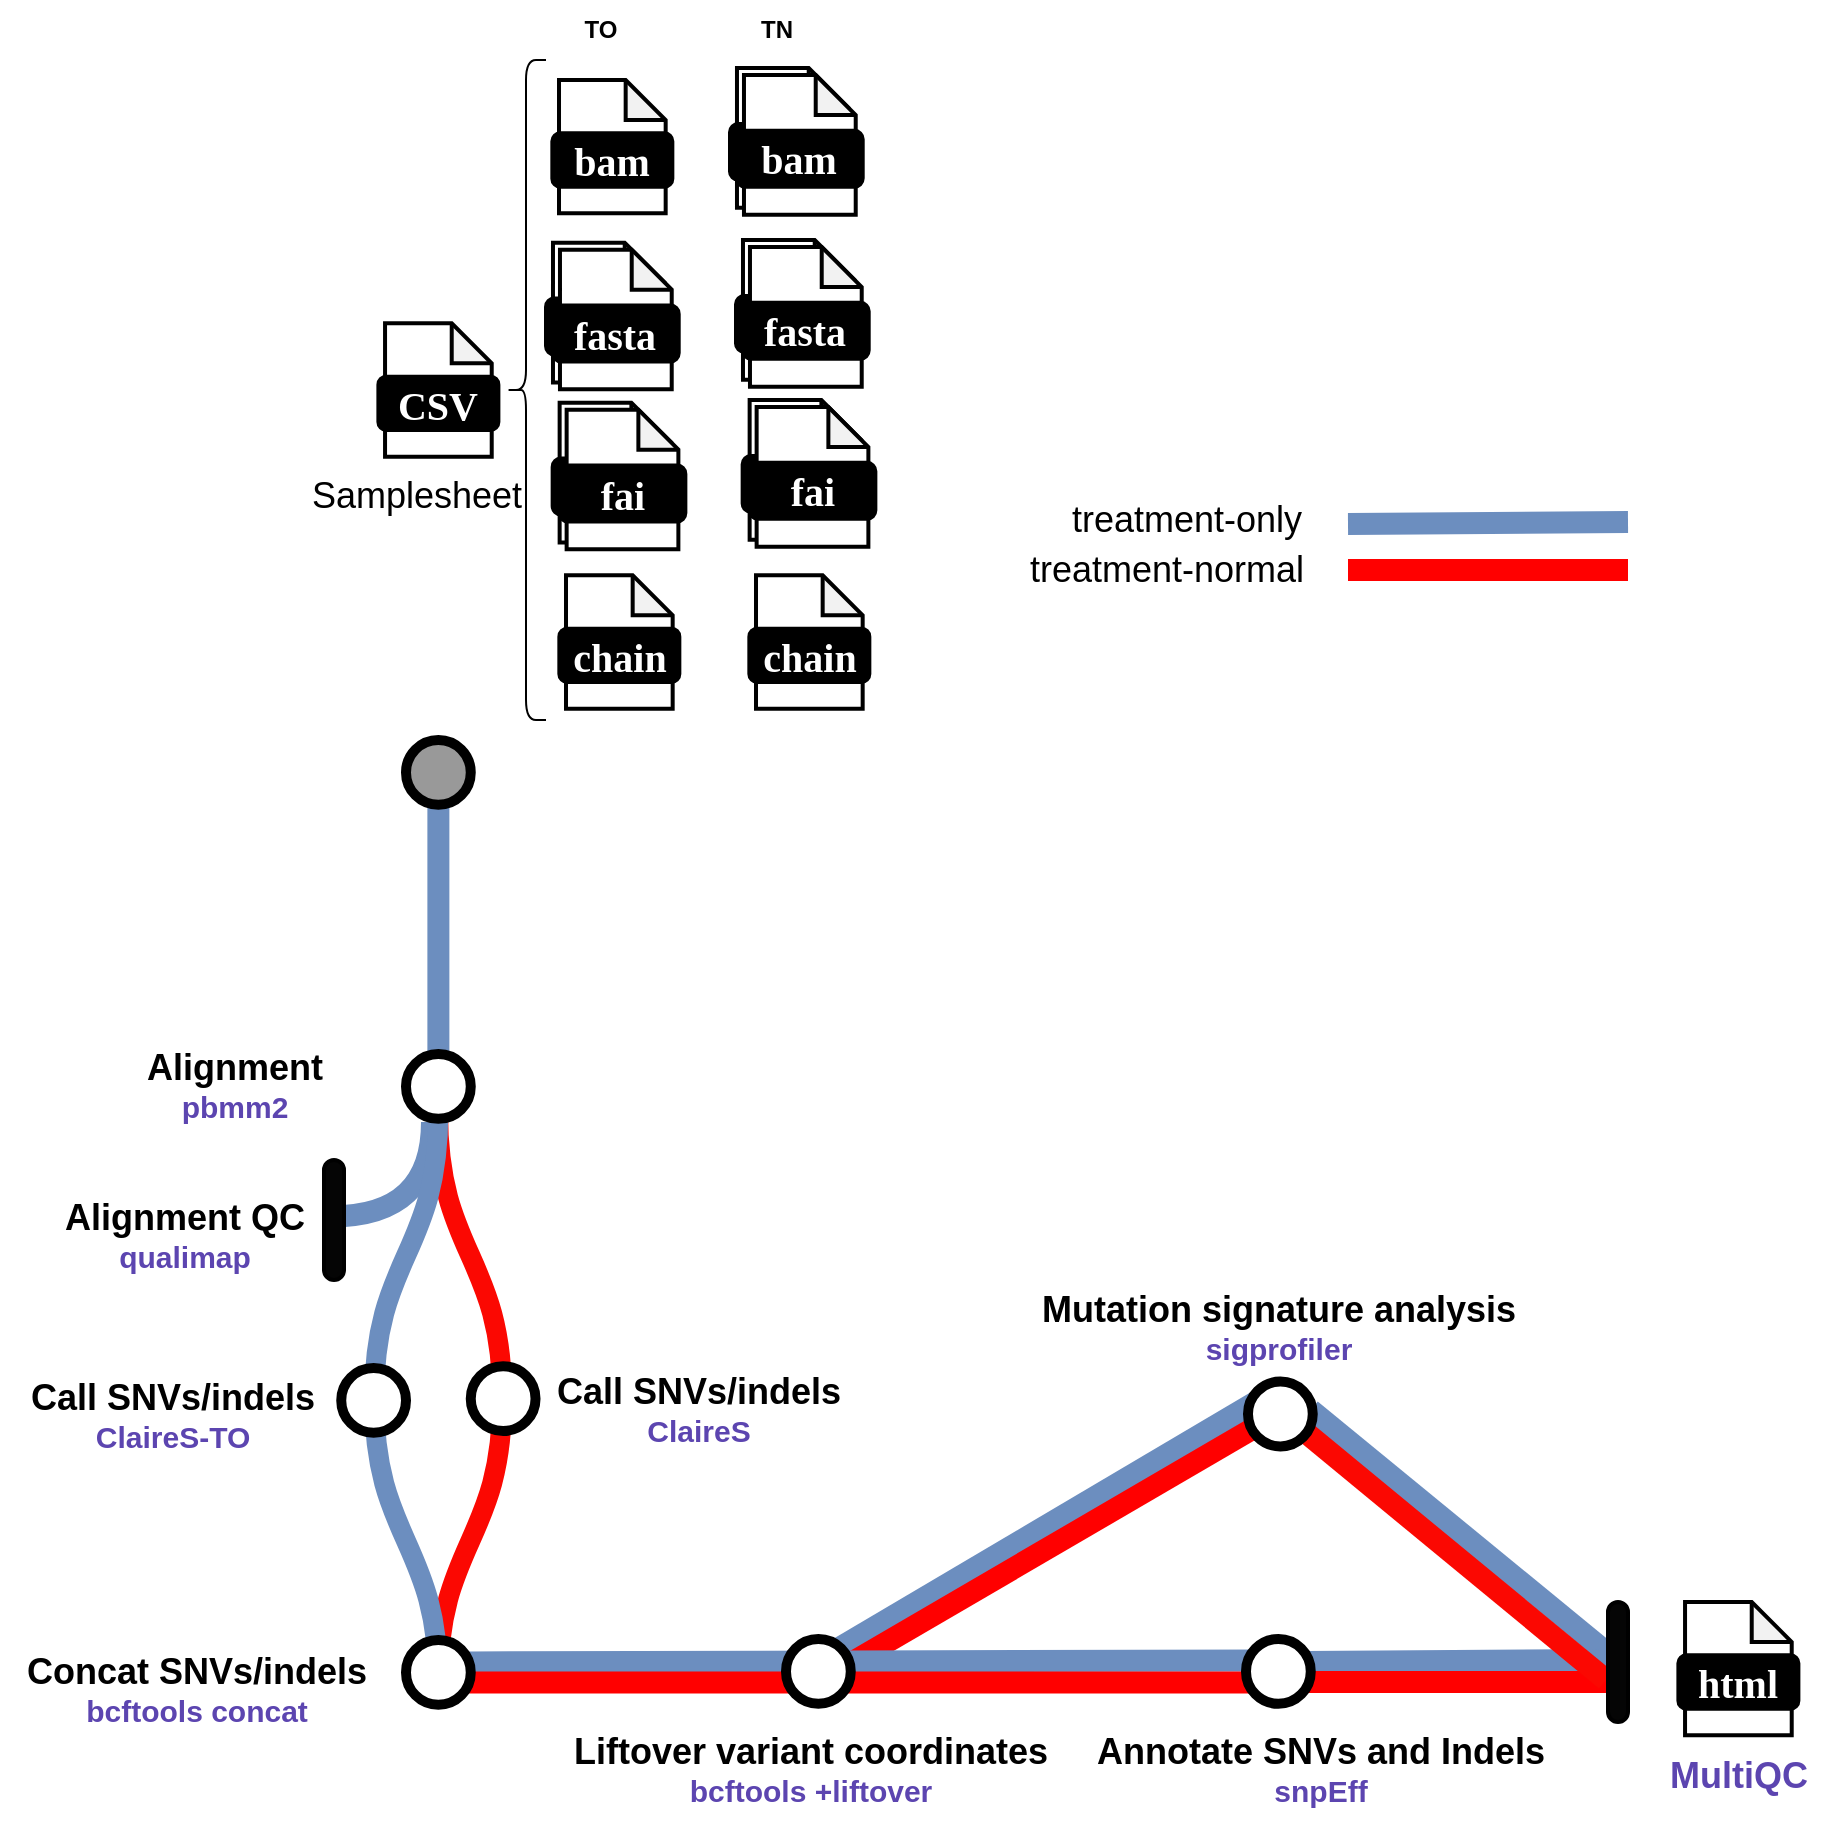 <mxfile version="26.0.9">
  <diagram name="Page-1" id="ja9XtFvne95rLbHmj2Od">
    <mxGraphModel dx="3938" dy="2565" grid="1" gridSize="10" guides="1" tooltips="1" connect="1" arrows="1" fold="1" page="1" pageScale="1" pageWidth="850" pageHeight="1100" math="0" shadow="0">
      <root>
        <mxCell id="0" />
        <mxCell id="1" parent="0" />
        <mxCell id="D01ZsNCrRtUTPk7ArrLo-1" value="&lt;span style=&quot;font-size: 18px;&quot;&gt;&lt;b&gt;Alignment&lt;/b&gt;&lt;/span&gt;&lt;div&gt;&lt;b style=&quot;&quot;&gt;&lt;font color=&quot;#5c45b0&quot; style=&quot;font-size: 15px;&quot;&gt;pbmm2&lt;/font&gt;&lt;/b&gt;&lt;/div&gt;" style="text;html=1;align=center;verticalAlign=middle;resizable=0;points=[];autosize=1;strokeColor=none;fillColor=none;" vertex="1" parent="1">
          <mxGeometry x="-801" y="388.23" width="110" height="50" as="geometry" />
        </mxCell>
        <mxCell id="D01ZsNCrRtUTPk7ArrLo-3" value="" style="endArrow=none;html=1;rounded=1;strokeWidth=11;fontSize=12;startSize=8;endSize=8;curved=1;exitX=0.5;exitY=1;exitDx=0;exitDy=0;fillColor=#dae8fc;strokeColor=light-dark(#6c8ebf, #005759);" edge="1" parent="1" target="D01ZsNCrRtUTPk7ArrLo-20">
          <mxGeometry width="50" height="50" relative="1" as="geometry">
            <mxPoint x="-643.81" y="264.04" as="sourcePoint" />
            <mxPoint x="-643.81" y="604.04" as="targetPoint" />
          </mxGeometry>
        </mxCell>
        <mxCell id="D01ZsNCrRtUTPk7ArrLo-4" value="" style="group" vertex="1" connectable="0" parent="1">
          <mxGeometry x="-673.807" y="31.667" width="83.807" height="106.667" as="geometry" />
        </mxCell>
        <mxCell id="D01ZsNCrRtUTPk7ArrLo-5" value="" style="shape=note;whiteSpace=wrap;html=1;backgroundOutline=1;darkOpacity=0.05;rounded=1;size=20;strokeWidth=2;" vertex="1" parent="D01ZsNCrRtUTPk7ArrLo-4">
          <mxGeometry x="3.333" width="53.333" height="66.667" as="geometry" />
        </mxCell>
        <mxCell id="D01ZsNCrRtUTPk7ArrLo-6" value="&lt;font data-font-src=&quot;https://fonts.googleapis.com/css?family=Maven+Pro&quot; face=&quot;Maven Pro&quot; color=&quot;#ffffff&quot;&gt;&lt;b&gt;&lt;font style=&quot;font-size: 20px;&quot;&gt;CSV&lt;/font&gt;&lt;/b&gt;&lt;/font&gt;" style="rounded=1;whiteSpace=wrap;html=1;strokeWidth=2;fillColor=#000000;" vertex="1" parent="D01ZsNCrRtUTPk7ArrLo-4">
          <mxGeometry y="26.667" width="60" height="26.667" as="geometry" />
        </mxCell>
        <mxCell id="D01ZsNCrRtUTPk7ArrLo-7" value="&lt;font style=&quot;font-size: 18px;&quot; face=&quot;Helvetica&quot;&gt;Samplesheet&lt;/font&gt;" style="text;html=1;align=center;verticalAlign=middle;resizable=0;points=[];autosize=1;strokeColor=none;fillColor=none;" vertex="1" parent="D01ZsNCrRtUTPk7ArrLo-4">
          <mxGeometry x="-46.193" y="66.667" width="130" height="40" as="geometry" />
        </mxCell>
        <mxCell id="D01ZsNCrRtUTPk7ArrLo-8" value="" style="group" vertex="1" connectable="0" parent="1">
          <mxGeometry x="-586.83" y="-90" width="60" height="66.667" as="geometry" />
        </mxCell>
        <mxCell id="D01ZsNCrRtUTPk7ArrLo-9" value="" style="shape=note;whiteSpace=wrap;html=1;backgroundOutline=1;darkOpacity=0.05;rounded=1;size=20;strokeWidth=2;" vertex="1" parent="D01ZsNCrRtUTPk7ArrLo-8">
          <mxGeometry x="3.333" width="53.333" height="66.667" as="geometry" />
        </mxCell>
        <mxCell id="D01ZsNCrRtUTPk7ArrLo-10" value="&lt;font face=&quot;Maven Pro&quot; color=&quot;#ffffff&quot;&gt;&lt;span style=&quot;font-size: 20px;&quot;&gt;&lt;b&gt;bam&lt;/b&gt;&lt;/span&gt;&lt;/font&gt;" style="rounded=1;whiteSpace=wrap;html=1;strokeWidth=2;fillColor=#000000;" vertex="1" parent="D01ZsNCrRtUTPk7ArrLo-8">
          <mxGeometry y="26.667" width="60" height="26.667" as="geometry" />
        </mxCell>
        <mxCell id="D01ZsNCrRtUTPk7ArrLo-14" value="" style="shape=curlyBracket;whiteSpace=wrap;html=1;rounded=1;labelPosition=left;verticalLabelPosition=middle;align=right;verticalAlign=middle;size=0.5;" vertex="1" parent="1">
          <mxGeometry x="-610" y="-100" width="20" height="330" as="geometry" />
        </mxCell>
        <mxCell id="D01ZsNCrRtUTPk7ArrLo-15" value="" style="group" vertex="1" connectable="0" parent="1">
          <mxGeometry x="-583.33" y="157.663" width="60" height="66.667" as="geometry" />
        </mxCell>
        <mxCell id="D01ZsNCrRtUTPk7ArrLo-16" value="" style="shape=note;whiteSpace=wrap;html=1;backgroundOutline=1;darkOpacity=0.05;rounded=1;size=20;strokeWidth=2;" vertex="1" parent="D01ZsNCrRtUTPk7ArrLo-15">
          <mxGeometry x="3.333" y="7.105e-15" width="53.333" height="66.667" as="geometry" />
        </mxCell>
        <mxCell id="D01ZsNCrRtUTPk7ArrLo-17" value="&lt;font data-font-src=&quot;https://fonts.googleapis.com/css?family=Maven+Pro&quot; face=&quot;Maven Pro&quot; color=&quot;#ffffff&quot;&gt;&lt;b&gt;&lt;font style=&quot;font-size: 20px;&quot;&gt;chain&lt;/font&gt;&lt;/b&gt;&lt;/font&gt;" style="rounded=1;whiteSpace=wrap;html=1;strokeWidth=2;fillColor=#000000;" vertex="1" parent="D01ZsNCrRtUTPk7ArrLo-15">
          <mxGeometry y="26.667" width="60" height="26.667" as="geometry" />
        </mxCell>
        <mxCell id="D01ZsNCrRtUTPk7ArrLo-18" value="&lt;b&gt;TO&lt;/b&gt;" style="text;html=1;align=center;verticalAlign=middle;resizable=0;points=[];autosize=1;strokeColor=none;fillColor=none;" vertex="1" parent="1">
          <mxGeometry x="-583.33" y="-130" width="40" height="30" as="geometry" />
        </mxCell>
        <mxCell id="D01ZsNCrRtUTPk7ArrLo-24" value="" style="ellipse;whiteSpace=wrap;html=1;aspect=fixed;rounded=1;rotation=0;strokeWidth=5;fillColor=#999999;" vertex="1" parent="1">
          <mxGeometry x="-660" y="239.999" width="32.381" height="32.381" as="geometry" />
        </mxCell>
        <mxCell id="D01ZsNCrRtUTPk7ArrLo-25" value="&lt;b&gt;TN&lt;/b&gt;" style="text;html=1;align=center;verticalAlign=middle;resizable=0;points=[];autosize=1;strokeColor=none;fillColor=none;" vertex="1" parent="1">
          <mxGeometry x="-495.0" y="-130" width="40" height="30" as="geometry" />
        </mxCell>
        <mxCell id="D01ZsNCrRtUTPk7ArrLo-33" value="" style="group" vertex="1" connectable="0" parent="1">
          <mxGeometry x="-590" y="-8.66" width="66.35" height="73.34" as="geometry" />
        </mxCell>
        <mxCell id="D01ZsNCrRtUTPk7ArrLo-34" value="" style="shape=note;whiteSpace=wrap;html=1;backgroundOutline=1;darkOpacity=0.05;rounded=1;size=20;strokeWidth=2;" vertex="1" parent="D01ZsNCrRtUTPk7ArrLo-33">
          <mxGeometry x="3.492" width="55.874" height="69.848" as="geometry" />
        </mxCell>
        <mxCell id="D01ZsNCrRtUTPk7ArrLo-35" value="&lt;font data-font-src=&quot;https://fonts.googleapis.com/css?family=Maven+Pro&quot; face=&quot;Maven Pro&quot; color=&quot;#ffffff&quot;&gt;&lt;b&gt;&lt;font style=&quot;font-size: 20px;&quot;&gt;Fastq&lt;/font&gt;&lt;/b&gt;&lt;/font&gt;" style="rounded=1;whiteSpace=wrap;html=1;strokeWidth=2;fillColor=#000000;" vertex="1" parent="D01ZsNCrRtUTPk7ArrLo-33">
          <mxGeometry y="27.939" width="62.858" height="27.939" as="geometry" />
        </mxCell>
        <mxCell id="D01ZsNCrRtUTPk7ArrLo-36" value="" style="shape=note;whiteSpace=wrap;html=1;backgroundOutline=1;darkOpacity=0.05;rounded=1;size=20;strokeWidth=2;" vertex="1" parent="D01ZsNCrRtUTPk7ArrLo-33">
          <mxGeometry x="6.984" y="3.492" width="55.874" height="69.848" as="geometry" />
        </mxCell>
        <mxCell id="D01ZsNCrRtUTPk7ArrLo-37" value="&lt;font data-font-src=&quot;https://fonts.googleapis.com/css?family=Maven+Pro&quot; face=&quot;Maven Pro&quot; color=&quot;#ffffff&quot;&gt;&lt;b&gt;&lt;font style=&quot;font-size: 20px;&quot;&gt;fasta&lt;/font&gt;&lt;/b&gt;&lt;/font&gt;" style="rounded=1;whiteSpace=wrap;html=1;strokeWidth=2;fillColor=#000000;" vertex="1" parent="D01ZsNCrRtUTPk7ArrLo-33">
          <mxGeometry x="3.492" y="31.431" width="62.858" height="27.939" as="geometry" />
        </mxCell>
        <mxCell id="D01ZsNCrRtUTPk7ArrLo-38" value="" style="group" vertex="1" connectable="0" parent="1">
          <mxGeometry x="-586.67" y="71.34" width="66.35" height="73.34" as="geometry" />
        </mxCell>
        <mxCell id="D01ZsNCrRtUTPk7ArrLo-39" value="" style="shape=note;whiteSpace=wrap;html=1;backgroundOutline=1;darkOpacity=0.05;rounded=1;size=20;strokeWidth=2;" vertex="1" parent="D01ZsNCrRtUTPk7ArrLo-38">
          <mxGeometry x="3.492" width="55.874" height="69.848" as="geometry" />
        </mxCell>
        <mxCell id="D01ZsNCrRtUTPk7ArrLo-40" value="&lt;font data-font-src=&quot;https://fonts.googleapis.com/css?family=Maven+Pro&quot; face=&quot;Maven Pro&quot; color=&quot;#ffffff&quot;&gt;&lt;b&gt;&lt;font style=&quot;font-size: 20px;&quot;&gt;Fastq&lt;/font&gt;&lt;/b&gt;&lt;/font&gt;" style="rounded=1;whiteSpace=wrap;html=1;strokeWidth=2;fillColor=#000000;" vertex="1" parent="D01ZsNCrRtUTPk7ArrLo-38">
          <mxGeometry y="27.939" width="62.858" height="27.939" as="geometry" />
        </mxCell>
        <mxCell id="D01ZsNCrRtUTPk7ArrLo-41" value="" style="shape=note;whiteSpace=wrap;html=1;backgroundOutline=1;darkOpacity=0.05;rounded=1;size=20;strokeWidth=2;" vertex="1" parent="D01ZsNCrRtUTPk7ArrLo-38">
          <mxGeometry x="6.984" y="3.492" width="55.874" height="69.848" as="geometry" />
        </mxCell>
        <mxCell id="D01ZsNCrRtUTPk7ArrLo-42" value="&lt;font data-font-src=&quot;https://fonts.googleapis.com/css?family=Maven+Pro&quot; face=&quot;Maven Pro&quot; color=&quot;#ffffff&quot;&gt;&lt;b&gt;&lt;font style=&quot;font-size: 20px;&quot;&gt;fai&lt;/font&gt;&lt;/b&gt;&lt;/font&gt;" style="rounded=1;whiteSpace=wrap;html=1;strokeWidth=2;fillColor=#000000;" vertex="1" parent="D01ZsNCrRtUTPk7ArrLo-38">
          <mxGeometry x="3.492" y="31.431" width="62.858" height="27.939" as="geometry" />
        </mxCell>
        <mxCell id="D01ZsNCrRtUTPk7ArrLo-43" value="" style="group" vertex="1" connectable="0" parent="1">
          <mxGeometry x="-488.33" y="157.663" width="60" height="66.667" as="geometry" />
        </mxCell>
        <mxCell id="D01ZsNCrRtUTPk7ArrLo-44" value="" style="shape=note;whiteSpace=wrap;html=1;backgroundOutline=1;darkOpacity=0.05;rounded=1;size=20;strokeWidth=2;" vertex="1" parent="D01ZsNCrRtUTPk7ArrLo-43">
          <mxGeometry x="3.333" y="7.105e-15" width="53.333" height="66.667" as="geometry" />
        </mxCell>
        <mxCell id="D01ZsNCrRtUTPk7ArrLo-45" value="&lt;font data-font-src=&quot;https://fonts.googleapis.com/css?family=Maven+Pro&quot; face=&quot;Maven Pro&quot; color=&quot;#ffffff&quot;&gt;&lt;b&gt;&lt;font style=&quot;font-size: 20px;&quot;&gt;chain&lt;/font&gt;&lt;/b&gt;&lt;/font&gt;" style="rounded=1;whiteSpace=wrap;html=1;strokeWidth=2;fillColor=#000000;" vertex="1" parent="D01ZsNCrRtUTPk7ArrLo-43">
          <mxGeometry y="26.667" width="60" height="26.667" as="geometry" />
        </mxCell>
        <mxCell id="D01ZsNCrRtUTPk7ArrLo-46" value="" style="group" vertex="1" connectable="0" parent="1">
          <mxGeometry x="-495" y="-10.0" width="66.35" height="73.34" as="geometry" />
        </mxCell>
        <mxCell id="D01ZsNCrRtUTPk7ArrLo-47" value="" style="shape=note;whiteSpace=wrap;html=1;backgroundOutline=1;darkOpacity=0.05;rounded=1;size=20;strokeWidth=2;" vertex="1" parent="D01ZsNCrRtUTPk7ArrLo-46">
          <mxGeometry x="3.492" width="55.874" height="69.848" as="geometry" />
        </mxCell>
        <mxCell id="D01ZsNCrRtUTPk7ArrLo-48" value="&lt;font data-font-src=&quot;https://fonts.googleapis.com/css?family=Maven+Pro&quot; face=&quot;Maven Pro&quot; color=&quot;#ffffff&quot;&gt;&lt;b&gt;&lt;font style=&quot;font-size: 20px;&quot;&gt;Fastq&lt;/font&gt;&lt;/b&gt;&lt;/font&gt;" style="rounded=1;whiteSpace=wrap;html=1;strokeWidth=2;fillColor=#000000;" vertex="1" parent="D01ZsNCrRtUTPk7ArrLo-46">
          <mxGeometry y="27.939" width="62.858" height="27.939" as="geometry" />
        </mxCell>
        <mxCell id="D01ZsNCrRtUTPk7ArrLo-49" value="" style="shape=note;whiteSpace=wrap;html=1;backgroundOutline=1;darkOpacity=0.05;rounded=1;size=20;strokeWidth=2;" vertex="1" parent="D01ZsNCrRtUTPk7ArrLo-46">
          <mxGeometry x="6.984" y="3.492" width="55.874" height="69.848" as="geometry" />
        </mxCell>
        <mxCell id="D01ZsNCrRtUTPk7ArrLo-50" value="&lt;font data-font-src=&quot;https://fonts.googleapis.com/css?family=Maven+Pro&quot; face=&quot;Maven Pro&quot; color=&quot;#ffffff&quot;&gt;&lt;b&gt;&lt;font style=&quot;font-size: 20px;&quot;&gt;fasta&lt;/font&gt;&lt;/b&gt;&lt;/font&gt;" style="rounded=1;whiteSpace=wrap;html=1;strokeWidth=2;fillColor=#000000;" vertex="1" parent="D01ZsNCrRtUTPk7ArrLo-46">
          <mxGeometry x="3.492" y="31.431" width="62.858" height="27.939" as="geometry" />
        </mxCell>
        <mxCell id="D01ZsNCrRtUTPk7ArrLo-51" value="" style="group" vertex="1" connectable="0" parent="1">
          <mxGeometry x="-491.67" y="70" width="66.35" height="73.34" as="geometry" />
        </mxCell>
        <mxCell id="D01ZsNCrRtUTPk7ArrLo-52" value="" style="shape=note;whiteSpace=wrap;html=1;backgroundOutline=1;darkOpacity=0.05;rounded=1;size=20;strokeWidth=2;" vertex="1" parent="D01ZsNCrRtUTPk7ArrLo-51">
          <mxGeometry x="3.492" width="55.874" height="69.848" as="geometry" />
        </mxCell>
        <mxCell id="D01ZsNCrRtUTPk7ArrLo-53" value="&lt;font data-font-src=&quot;https://fonts.googleapis.com/css?family=Maven+Pro&quot; face=&quot;Maven Pro&quot; color=&quot;#ffffff&quot;&gt;&lt;b&gt;&lt;font style=&quot;font-size: 20px;&quot;&gt;Fastq&lt;/font&gt;&lt;/b&gt;&lt;/font&gt;" style="rounded=1;whiteSpace=wrap;html=1;strokeWidth=2;fillColor=#000000;" vertex="1" parent="D01ZsNCrRtUTPk7ArrLo-51">
          <mxGeometry y="27.939" width="62.858" height="27.939" as="geometry" />
        </mxCell>
        <mxCell id="D01ZsNCrRtUTPk7ArrLo-54" value="" style="shape=note;whiteSpace=wrap;html=1;backgroundOutline=1;darkOpacity=0.05;rounded=1;size=20;strokeWidth=2;" vertex="1" parent="D01ZsNCrRtUTPk7ArrLo-51">
          <mxGeometry x="6.984" y="3.492" width="55.874" height="69.848" as="geometry" />
        </mxCell>
        <mxCell id="D01ZsNCrRtUTPk7ArrLo-55" value="&lt;font data-font-src=&quot;https://fonts.googleapis.com/css?family=Maven+Pro&quot; face=&quot;Maven Pro&quot; color=&quot;#ffffff&quot;&gt;&lt;b&gt;&lt;font style=&quot;font-size: 20px;&quot;&gt;fai&lt;/font&gt;&lt;/b&gt;&lt;/font&gt;" style="rounded=1;whiteSpace=wrap;html=1;strokeWidth=2;fillColor=#000000;" vertex="1" parent="D01ZsNCrRtUTPk7ArrLo-51">
          <mxGeometry x="3.492" y="31.431" width="62.858" height="27.939" as="geometry" />
        </mxCell>
        <mxCell id="D01ZsNCrRtUTPk7ArrLo-56" value="" style="group" vertex="1" connectable="0" parent="1">
          <mxGeometry x="-498" y="-96" width="66.35" height="73.34" as="geometry" />
        </mxCell>
        <mxCell id="D01ZsNCrRtUTPk7ArrLo-57" value="" style="shape=note;whiteSpace=wrap;html=1;backgroundOutline=1;darkOpacity=0.05;rounded=1;size=20;strokeWidth=2;" vertex="1" parent="D01ZsNCrRtUTPk7ArrLo-56">
          <mxGeometry x="3.492" width="55.874" height="69.848" as="geometry" />
        </mxCell>
        <mxCell id="D01ZsNCrRtUTPk7ArrLo-58" value="&lt;font data-font-src=&quot;https://fonts.googleapis.com/css?family=Maven+Pro&quot; face=&quot;Maven Pro&quot; color=&quot;#ffffff&quot;&gt;&lt;b&gt;&lt;font style=&quot;font-size: 20px;&quot;&gt;Fastq&lt;/font&gt;&lt;/b&gt;&lt;/font&gt;" style="rounded=1;whiteSpace=wrap;html=1;strokeWidth=2;fillColor=#000000;" vertex="1" parent="D01ZsNCrRtUTPk7ArrLo-56">
          <mxGeometry y="27.939" width="62.858" height="27.939" as="geometry" />
        </mxCell>
        <mxCell id="D01ZsNCrRtUTPk7ArrLo-59" value="" style="shape=note;whiteSpace=wrap;html=1;backgroundOutline=1;darkOpacity=0.05;rounded=1;size=20;strokeWidth=2;" vertex="1" parent="D01ZsNCrRtUTPk7ArrLo-56">
          <mxGeometry x="6.984" y="3.492" width="55.874" height="69.848" as="geometry" />
        </mxCell>
        <mxCell id="D01ZsNCrRtUTPk7ArrLo-60" value="&lt;font data-font-src=&quot;https://fonts.googleapis.com/css?family=Maven+Pro&quot; face=&quot;Maven Pro&quot; color=&quot;#ffffff&quot;&gt;&lt;b&gt;&lt;font style=&quot;font-size: 20px;&quot;&gt;bam&lt;/font&gt;&lt;/b&gt;&lt;/font&gt;" style="rounded=1;whiteSpace=wrap;html=1;strokeWidth=2;fillColor=#000000;" vertex="1" parent="D01ZsNCrRtUTPk7ArrLo-56">
          <mxGeometry x="3.492" y="31.431" width="62.858" height="27.939" as="geometry" />
        </mxCell>
        <mxCell id="D01ZsNCrRtUTPk7ArrLo-61" value="" style="endArrow=none;html=1;rounded=1;strokeWidth=11;fontSize=12;startSize=8;endSize=8;curved=1;exitX=0.5;exitY=1;exitDx=0;exitDy=0;fillColor=#dae8fc;strokeColor=#6c8ebf;movable=1;resizable=1;rotatable=1;deletable=1;editable=1;locked=0;connectable=1;" edge="1" parent="1">
          <mxGeometry width="50" height="50" relative="1" as="geometry">
            <mxPoint x="-189.0" y="132" as="sourcePoint" />
            <mxPoint x="-49" y="131" as="targetPoint" />
          </mxGeometry>
        </mxCell>
        <mxCell id="D01ZsNCrRtUTPk7ArrLo-62" value="" style="endArrow=none;html=1;rounded=1;strokeWidth=11;fontSize=12;startSize=8;endSize=8;curved=1;fillColor=#dae8fc;strokeColor=#FF0000;" edge="1" parent="1">
          <mxGeometry width="50" height="50" relative="1" as="geometry">
            <mxPoint x="-49" y="155" as="sourcePoint" />
            <mxPoint x="-189.0" y="155" as="targetPoint" />
          </mxGeometry>
        </mxCell>
        <mxCell id="D01ZsNCrRtUTPk7ArrLo-63" value="&lt;span style=&quot;font-size: 18px;&quot;&gt;treatment-only&lt;/span&gt;" style="text;html=1;align=center;verticalAlign=middle;resizable=0;points=[];autosize=1;strokeColor=none;fillColor=none;" vertex="1" parent="1">
          <mxGeometry x="-340.0" y="110" width="140" height="40" as="geometry" />
        </mxCell>
        <mxCell id="D01ZsNCrRtUTPk7ArrLo-64" value="&lt;span style=&quot;font-size: 18px;&quot;&gt;treatment-normal&lt;/span&gt;" style="text;html=1;align=center;verticalAlign=middle;resizable=0;points=[];autosize=1;strokeColor=none;fillColor=none;container=0;flipH=0;" vertex="1" parent="1">
          <mxGeometry x="-360.0" y="135" width="160" height="40" as="geometry" />
        </mxCell>
        <mxCell id="D01ZsNCrRtUTPk7ArrLo-67" value="&lt;span style=&quot;font-size: 18px;&quot;&gt;&lt;b&gt;Alignment QC&lt;/b&gt;&lt;/span&gt;&lt;div&gt;&lt;font color=&quot;#5c45b0&quot;&gt;&lt;span style=&quot;font-size: 15px;&quot;&gt;&lt;b&gt;qualimap&lt;/b&gt;&lt;/span&gt;&lt;/font&gt;&lt;/div&gt;" style="text;html=1;align=center;verticalAlign=middle;resizable=0;points=[];autosize=1;strokeColor=none;fillColor=none;" vertex="1" parent="1">
          <mxGeometry x="-841" y="463.38" width="140" height="50" as="geometry" />
        </mxCell>
        <mxCell id="D01ZsNCrRtUTPk7ArrLo-68" value="" style="endArrow=none;html=1;rounded=1;strokeWidth=11;fontSize=12;startSize=8;endSize=8;curved=1;exitX=0.5;exitY=1;exitDx=0;exitDy=0;fillColor=#dae8fc;strokeColor=#6c8ebf;edgeStyle=orthogonalEdgeStyle;entryX=1;entryY=0.28;entryDx=0;entryDy=0;entryPerimeter=0;" edge="1" parent="1">
          <mxGeometry width="50" height="50" relative="1" as="geometry">
            <mxPoint x="-647" y="431.0" as="sourcePoint" />
            <mxPoint x="-697" y="478.19" as="targetPoint" />
            <Array as="points">
              <mxPoint x="-647" y="479.19" />
            </Array>
          </mxGeometry>
        </mxCell>
        <mxCell id="D01ZsNCrRtUTPk7ArrLo-74" value="&lt;span style=&quot;font-size: 18px;&quot;&gt;&lt;b&gt;Call SNVs/indels&lt;/b&gt;&lt;/span&gt;&lt;br&gt;&lt;div&gt;&lt;b style=&quot;&quot;&gt;&lt;font color=&quot;#5c45b0&quot; style=&quot;font-size: 15px;&quot;&gt;ClaireS&lt;/font&gt;&lt;/b&gt;&lt;/div&gt;" style="text;html=1;align=center;verticalAlign=middle;resizable=0;points=[];autosize=1;strokeColor=none;fillColor=none;" vertex="1" parent="1">
          <mxGeometry x="-598.65" y="550" width="170" height="50" as="geometry" />
        </mxCell>
        <mxCell id="D01ZsNCrRtUTPk7ArrLo-75" value="" style="shape=stencil(nVPBbsMgDP0ajkNgjzU7Tun2H6ylC1oKEaFt9vcjMZ2alkzdLC4828/m2TCs+0Z3hoHQfWc2keGaARx1sPq9TTAkT0MgcgWrZBWhJ0JBcvk0GqF9DP7TnOw25izrGhNsHL34ysRLihkP1hvvXCpovetnngt/ItPWpVwxEJmgIl90k3TrEv/eRBNmKIO3u2nl/2mxTsjSU7De+WA+gj+4bbGZnW1bUuyXjjs9annjOLv3/mguFOJzja6GVq7xo80hEJekZMXheRyuypSyyDlAOTrDwFFIEI/KPIi8JANmTQVXFSbLGbiY8be+peLV6qrpUhtQCIfyG7G47eeO71J5WpWFYaZvuLQGU9rNHk0ofd0J+AY=);whiteSpace=wrap;html=1;fillColor=none;strokeColor=light-dark(#fb0802, #005759);strokeWidth=10;rotation=90;" vertex="1" parent="1">
          <mxGeometry x="-771.08" y="553.14" width="286.27" height="32.07" as="geometry" />
        </mxCell>
        <mxCell id="D01ZsNCrRtUTPk7ArrLo-73" value="" style="ellipse;whiteSpace=wrap;html=1;aspect=fixed;rounded=1;rotation=0;strokeWidth=5;" vertex="1" parent="1">
          <mxGeometry x="-627.62" y="553.139" width="32.381" height="32.381" as="geometry" />
        </mxCell>
        <mxCell id="D01ZsNCrRtUTPk7ArrLo-76" value="" style="shape=stencil(nVPBbsMgDP0ajkNgjzU7Tun2H6ylC1oKEaFt9vcjMZ2alkzdLC4828/m2TCs+0Z3hoHQfWc2keGaARx1sPq9TTAkT0MgcgWrZBWhJ0JBcvk0GqF9DP7TnOw25izrGhNsHL34ysRLihkP1hvvXCpovetnngt/ItPWpVwxEJmgIl90k3TrEv/eRBNmKIO3u2nl/2mxTsjSU7De+WA+gj+4bbGZnW1bUuyXjjs9annjOLv3/mguFOJzja6GVq7xo80hEJekZMXheRyuypSyyDlAOTrDwFFIEI/KPIi8JANmTQVXFSbLGbiY8be+peLV6qrpUhtQCIfyG7G47eeO71J5WpWFYaZvuLQGU9rNHk0ofd0J+AY=);whiteSpace=wrap;html=1;fillColor=none;strokeColor=light-dark(#6c8ebf, #005759);strokeWidth=10;rotation=90;flipV=1;" vertex="1" parent="1">
          <mxGeometry x="-803" y="553.14" width="286.27" height="32.07" as="geometry" />
        </mxCell>
        <mxCell id="D01ZsNCrRtUTPk7ArrLo-77" value="" style="ellipse;whiteSpace=wrap;html=1;aspect=fixed;rounded=1;rotation=0;strokeWidth=5;" vertex="1" parent="1">
          <mxGeometry x="-692.38" y="553.999" width="32.381" height="32.381" as="geometry" />
        </mxCell>
        <mxCell id="D01ZsNCrRtUTPk7ArrLo-78" value="&lt;span style=&quot;font-size: 18px;&quot;&gt;&lt;b&gt;Call SNVs/indels&lt;/b&gt;&lt;/span&gt;&lt;br&gt;&lt;div&gt;&lt;b style=&quot;&quot;&gt;&lt;font color=&quot;#5c45b0&quot; style=&quot;font-size: 15px;&quot;&gt;ClaireS-TO&lt;/font&gt;&lt;/b&gt;&lt;/div&gt;" style="text;html=1;align=center;verticalAlign=middle;resizable=0;points=[];autosize=1;strokeColor=none;fillColor=none;" vertex="1" parent="1">
          <mxGeometry x="-862.38" y="553.14" width="170" height="50" as="geometry" />
        </mxCell>
        <mxCell id="D01ZsNCrRtUTPk7ArrLo-20" value="" style="ellipse;whiteSpace=wrap;html=1;aspect=fixed;rounded=1;rotation=0;strokeWidth=5;" vertex="1" parent="1">
          <mxGeometry x="-660" y="397.039" width="32.381" height="32.381" as="geometry" />
        </mxCell>
        <mxCell id="D01ZsNCrRtUTPk7ArrLo-80" value="&lt;span style=&quot;font-size: 18px;&quot;&gt;&lt;b&gt;Concat SNVs/indels&lt;/b&gt;&lt;/span&gt;&lt;br&gt;&lt;div&gt;&lt;b style=&quot;&quot;&gt;&lt;font color=&quot;#5c45b0&quot; style=&quot;font-size: 15px;&quot;&gt;bcftools concat&lt;/font&gt;&lt;/b&gt;&lt;/div&gt;" style="text;html=1;align=center;verticalAlign=middle;resizable=0;points=[];autosize=1;strokeColor=none;fillColor=none;" vertex="1" parent="1">
          <mxGeometry x="-859.81" y="690" width="190" height="50" as="geometry" />
        </mxCell>
        <mxCell id="D01ZsNCrRtUTPk7ArrLo-85" value="&lt;span style=&quot;font-size: 18px;&quot;&gt;&lt;b&gt;Liftover variant coordinates&lt;/b&gt;&lt;/span&gt;&lt;br&gt;&lt;div&gt;&lt;b style=&quot;&quot;&gt;&lt;font color=&quot;#5c45b0&quot; style=&quot;font-size: 15px;&quot;&gt;bcftools +liftover&lt;/font&gt;&lt;/b&gt;&lt;/div&gt;" style="text;html=1;align=center;verticalAlign=middle;resizable=0;points=[];autosize=1;strokeColor=none;fillColor=none;" vertex="1" parent="1">
          <mxGeometry x="-588.33" y="730" width="260" height="50" as="geometry" />
        </mxCell>
        <mxCell id="D01ZsNCrRtUTPk7ArrLo-91" value="&lt;span style=&quot;font-size: 18px;&quot;&gt;&lt;b&gt;Annotate SNVs and Indels&lt;/b&gt;&lt;/span&gt;&lt;br&gt;&lt;div&gt;&lt;b style=&quot;&quot;&gt;&lt;font color=&quot;#5c45b0&quot; style=&quot;font-size: 15px;&quot;&gt;snpEff&lt;/font&gt;&lt;/b&gt;&lt;/div&gt;" style="text;html=1;align=center;verticalAlign=middle;resizable=0;points=[];autosize=1;strokeColor=none;fillColor=none;" vertex="1" parent="1">
          <mxGeometry x="-328.33" y="730" width="250" height="50" as="geometry" />
        </mxCell>
        <mxCell id="D01ZsNCrRtUTPk7ArrLo-94" value="" style="group;rotation=-30;" vertex="1" connectable="0" parent="1">
          <mxGeometry x="-460" y="630" width="250" height="11" as="geometry" />
        </mxCell>
        <mxCell id="D01ZsNCrRtUTPk7ArrLo-92" value="" style="endArrow=none;html=1;rounded=1;strokeWidth=11;fontSize=12;startSize=8;endSize=8;curved=1;exitX=0.5;exitY=1;exitDx=0;exitDy=0;fillColor=#dae8fc;strokeColor=#6c8ebf;movable=1;resizable=1;rotatable=1;deletable=1;editable=1;locked=0;connectable=1;" edge="1" parent="D01ZsNCrRtUTPk7ArrLo-94">
          <mxGeometry width="50" height="50" relative="1" as="geometry">
            <mxPoint x="15" y="65" as="sourcePoint" />
            <mxPoint x="230" y="-62" as="targetPoint" />
          </mxGeometry>
        </mxCell>
        <mxCell id="D01ZsNCrRtUTPk7ArrLo-93" value="" style="endArrow=none;html=1;rounded=1;strokeWidth=11;fontSize=12;startSize=8;endSize=8;curved=1;fillColor=#dae8fc;strokeColor=#FF0000;" edge="1" parent="D01ZsNCrRtUTPk7ArrLo-94">
          <mxGeometry width="50" height="50" relative="1" as="geometry">
            <mxPoint x="236" y="-53" as="sourcePoint" />
            <mxPoint x="20" y="73" as="targetPoint" />
          </mxGeometry>
        </mxCell>
        <mxCell id="D01ZsNCrRtUTPk7ArrLo-96" value="&lt;span style=&quot;font-size: 18px;&quot;&gt;&lt;b&gt;Mutation signature analysis&lt;/b&gt;&lt;/span&gt;&lt;br&gt;&lt;div&gt;&lt;b style=&quot;&quot;&gt;&lt;font color=&quot;#5c45b0&quot; style=&quot;font-size: 15px;&quot;&gt;sigprofiler&lt;/font&gt;&lt;/b&gt;&lt;/div&gt;" style="text;html=1;align=center;verticalAlign=middle;resizable=0;points=[];autosize=1;strokeColor=none;fillColor=none;" vertex="1" parent="1">
          <mxGeometry x="-353.81" y="508.81" width="260" height="50" as="geometry" />
        </mxCell>
        <mxCell id="D01ZsNCrRtUTPk7ArrLo-83" value="" style="group" vertex="1" connectable="0" parent="1">
          <mxGeometry x="-628.33" y="700.19" width="398.33" height="21.69" as="geometry" />
        </mxCell>
        <mxCell id="D01ZsNCrRtUTPk7ArrLo-81" value="" style="endArrow=none;html=1;rounded=1;strokeWidth=11;fontSize=12;startSize=8;endSize=8;curved=1;exitX=0.5;exitY=1;exitDx=0;exitDy=0;fillColor=#dae8fc;strokeColor=#6c8ebf;movable=1;resizable=1;rotatable=1;deletable=1;editable=1;locked=0;connectable=1;" edge="1" parent="D01ZsNCrRtUTPk7ArrLo-83">
          <mxGeometry width="50" height="50" relative="1" as="geometry">
            <mxPoint y="1.0" as="sourcePoint" />
            <mxPoint x="398.33" as="targetPoint" />
          </mxGeometry>
        </mxCell>
        <mxCell id="D01ZsNCrRtUTPk7ArrLo-82" value="" style="endArrow=none;html=1;rounded=1;strokeWidth=11;fontSize=12;startSize=8;endSize=8;curved=1;fillColor=#dae8fc;strokeColor=#FF0000;" edge="1" parent="D01ZsNCrRtUTPk7ArrLo-83">
          <mxGeometry width="50" height="50" relative="1" as="geometry">
            <mxPoint x="398.33" y="11.0" as="sourcePoint" />
            <mxPoint y="11.0" as="targetPoint" />
          </mxGeometry>
        </mxCell>
        <mxCell id="D01ZsNCrRtUTPk7ArrLo-84" value="" style="ellipse;whiteSpace=wrap;html=1;aspect=fixed;rounded=1;rotation=0;strokeWidth=5;" vertex="1" parent="D01ZsNCrRtUTPk7ArrLo-83">
          <mxGeometry x="158.33" y="-10.691" width="32.381" height="32.381" as="geometry" />
        </mxCell>
        <mxCell id="D01ZsNCrRtUTPk7ArrLo-79" value="" style="ellipse;whiteSpace=wrap;html=1;aspect=fixed;rounded=1;rotation=0;strokeWidth=5;" vertex="1" parent="1">
          <mxGeometry x="-660" y="689.999" width="32.381" height="32.381" as="geometry" />
        </mxCell>
        <mxCell id="D01ZsNCrRtUTPk7ArrLo-103" value="" style="endArrow=none;html=1;rounded=1;strokeWidth=11;fontSize=12;startSize=8;endSize=8;curved=1;fillColor=#dae8fc;strokeColor=#6c8ebf;movable=1;resizable=1;rotatable=1;deletable=1;editable=1;locked=0;connectable=1;exitX=1;exitY=0.5;exitDx=0;exitDy=0;entryX=-0.01;entryY=0.429;entryDx=0;entryDy=0;entryPerimeter=0;" edge="1" parent="1" target="D01ZsNCrRtUTPk7ArrLo-97">
          <mxGeometry width="50" height="50" relative="1" as="geometry">
            <mxPoint x="-207.619" y="575.0" as="sourcePoint" />
            <mxPoint x="-60" y="700" as="targetPoint" />
          </mxGeometry>
        </mxCell>
        <mxCell id="D01ZsNCrRtUTPk7ArrLo-104" value="" style="group" vertex="1" connectable="0" parent="1">
          <mxGeometry x="-210" y="700" width="150" height="21.69" as="geometry" />
        </mxCell>
        <mxCell id="D01ZsNCrRtUTPk7ArrLo-105" value="" style="endArrow=none;html=1;rounded=1;strokeWidth=11;fontSize=12;startSize=8;endSize=8;curved=1;exitX=0.5;exitY=1;exitDx=0;exitDy=0;fillColor=#dae8fc;strokeColor=#6c8ebf;movable=1;resizable=1;rotatable=1;deletable=1;editable=1;locked=0;connectable=1;" edge="1" parent="D01ZsNCrRtUTPk7ArrLo-104">
          <mxGeometry width="50" height="50" relative="1" as="geometry">
            <mxPoint y="1.0" as="sourcePoint" />
            <mxPoint x="150" as="targetPoint" />
          </mxGeometry>
        </mxCell>
        <mxCell id="D01ZsNCrRtUTPk7ArrLo-106" value="" style="endArrow=none;html=1;rounded=1;strokeWidth=11;fontSize=12;startSize=8;endSize=8;curved=1;fillColor=#dae8fc;strokeColor=#FF0000;" edge="1" parent="D01ZsNCrRtUTPk7ArrLo-104">
          <mxGeometry width="50" height="50" relative="1" as="geometry">
            <mxPoint x="150" y="11.0" as="sourcePoint" />
            <mxPoint y="11.0" as="targetPoint" />
          </mxGeometry>
        </mxCell>
        <mxCell id="D01ZsNCrRtUTPk7ArrLo-109" value="" style="endArrow=none;html=1;rounded=1;strokeWidth=11;fontSize=12;startSize=8;endSize=8;curved=1;fillColor=#dae8fc;strokeColor=light-dark(#fb0802, #5c79a3);movable=1;resizable=1;rotatable=1;deletable=1;editable=1;locked=0;connectable=1;" edge="1" parent="1">
          <mxGeometry width="50" height="50" relative="1" as="geometry">
            <mxPoint x="-211.307" y="585.286" as="sourcePoint" />
            <mxPoint x="-60" y="710" as="targetPoint" />
          </mxGeometry>
        </mxCell>
        <mxCell id="D01ZsNCrRtUTPk7ArrLo-97" value="" style="rounded=1;whiteSpace=wrap;html=1;strokeWidth=2;arcSize=50;fillColor=#050505;" vertex="1" parent="1">
          <mxGeometry x="-59" y="671" width="10" height="60" as="geometry" />
        </mxCell>
        <mxCell id="D01ZsNCrRtUTPk7ArrLo-90" value="" style="ellipse;whiteSpace=wrap;html=1;aspect=fixed;rounded=1;rotation=0;strokeWidth=5;" vertex="1" parent="1">
          <mxGeometry x="-240" y="689.499" width="32.381" height="32.381" as="geometry" />
        </mxCell>
        <mxCell id="D01ZsNCrRtUTPk7ArrLo-111" value="" style="ellipse;whiteSpace=wrap;html=1;aspect=fixed;rounded=1;rotation=0;strokeWidth=5;" vertex="1" parent="1">
          <mxGeometry x="-239" y="560.809" width="32.381" height="32.381" as="geometry" />
        </mxCell>
        <mxCell id="D01ZsNCrRtUTPk7ArrLo-66" value="" style="rounded=1;whiteSpace=wrap;html=1;strokeWidth=2;arcSize=50;fillColor=#050505;" vertex="1" parent="1">
          <mxGeometry x="-701" y="450" width="10" height="60" as="geometry" />
        </mxCell>
        <mxCell id="D01ZsNCrRtUTPk7ArrLo-112" value="" style="shape=note;whiteSpace=wrap;html=1;backgroundOutline=1;darkOpacity=0.05;rounded=1;size=20;strokeWidth=2;" vertex="1" parent="1">
          <mxGeometry x="-20.473" y="670.997" width="53.333" height="66.667" as="geometry" />
        </mxCell>
        <mxCell id="D01ZsNCrRtUTPk7ArrLo-113" value="&lt;font face=&quot;Maven Pro&quot; color=&quot;#ffffff&quot;&gt;&lt;span style=&quot;font-size: 20px;&quot;&gt;&lt;b&gt;html&lt;/b&gt;&lt;/span&gt;&lt;/font&gt;" style="rounded=1;whiteSpace=wrap;html=1;strokeWidth=2;fillColor=#000000;" vertex="1" parent="1">
          <mxGeometry x="-23.807" y="697.663" width="60" height="26.667" as="geometry" />
        </mxCell>
        <mxCell id="D01ZsNCrRtUTPk7ArrLo-114" value="&lt;font style=&quot;font-size: 18px; color: light-dark(rgb(92, 69, 176), rgb(237, 237, 237));&quot; face=&quot;Helvetica&quot;&gt;&lt;b&gt;MultiQC&lt;/b&gt;&lt;/font&gt;" style="text;html=1;align=center;verticalAlign=middle;resizable=0;points=[];autosize=1;strokeColor=none;fillColor=none;" vertex="1" parent="1">
          <mxGeometry x="-38.81" y="737.663" width="90" height="40" as="geometry" />
        </mxCell>
      </root>
    </mxGraphModel>
  </diagram>
</mxfile>
